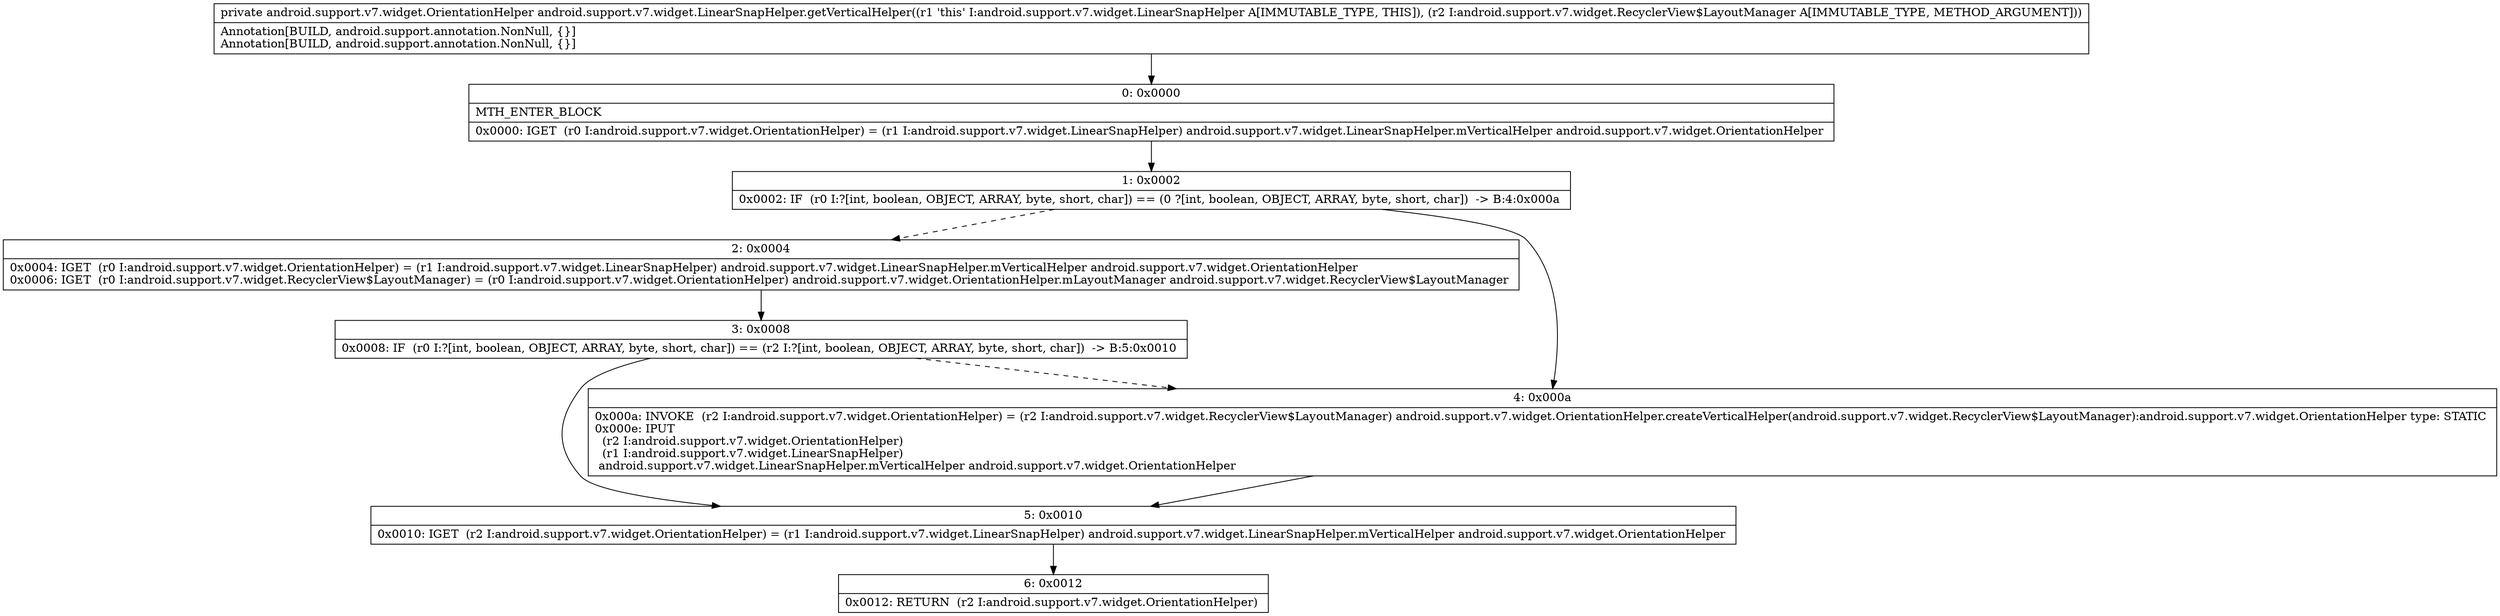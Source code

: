 digraph "CFG forandroid.support.v7.widget.LinearSnapHelper.getVerticalHelper(Landroid\/support\/v7\/widget\/RecyclerView$LayoutManager;)Landroid\/support\/v7\/widget\/OrientationHelper;" {
Node_0 [shape=record,label="{0\:\ 0x0000|MTH_ENTER_BLOCK\l|0x0000: IGET  (r0 I:android.support.v7.widget.OrientationHelper) = (r1 I:android.support.v7.widget.LinearSnapHelper) android.support.v7.widget.LinearSnapHelper.mVerticalHelper android.support.v7.widget.OrientationHelper \l}"];
Node_1 [shape=record,label="{1\:\ 0x0002|0x0002: IF  (r0 I:?[int, boolean, OBJECT, ARRAY, byte, short, char]) == (0 ?[int, boolean, OBJECT, ARRAY, byte, short, char])  \-\> B:4:0x000a \l}"];
Node_2 [shape=record,label="{2\:\ 0x0004|0x0004: IGET  (r0 I:android.support.v7.widget.OrientationHelper) = (r1 I:android.support.v7.widget.LinearSnapHelper) android.support.v7.widget.LinearSnapHelper.mVerticalHelper android.support.v7.widget.OrientationHelper \l0x0006: IGET  (r0 I:android.support.v7.widget.RecyclerView$LayoutManager) = (r0 I:android.support.v7.widget.OrientationHelper) android.support.v7.widget.OrientationHelper.mLayoutManager android.support.v7.widget.RecyclerView$LayoutManager \l}"];
Node_3 [shape=record,label="{3\:\ 0x0008|0x0008: IF  (r0 I:?[int, boolean, OBJECT, ARRAY, byte, short, char]) == (r2 I:?[int, boolean, OBJECT, ARRAY, byte, short, char])  \-\> B:5:0x0010 \l}"];
Node_4 [shape=record,label="{4\:\ 0x000a|0x000a: INVOKE  (r2 I:android.support.v7.widget.OrientationHelper) = (r2 I:android.support.v7.widget.RecyclerView$LayoutManager) android.support.v7.widget.OrientationHelper.createVerticalHelper(android.support.v7.widget.RecyclerView$LayoutManager):android.support.v7.widget.OrientationHelper type: STATIC \l0x000e: IPUT  \l  (r2 I:android.support.v7.widget.OrientationHelper)\l  (r1 I:android.support.v7.widget.LinearSnapHelper)\l android.support.v7.widget.LinearSnapHelper.mVerticalHelper android.support.v7.widget.OrientationHelper \l}"];
Node_5 [shape=record,label="{5\:\ 0x0010|0x0010: IGET  (r2 I:android.support.v7.widget.OrientationHelper) = (r1 I:android.support.v7.widget.LinearSnapHelper) android.support.v7.widget.LinearSnapHelper.mVerticalHelper android.support.v7.widget.OrientationHelper \l}"];
Node_6 [shape=record,label="{6\:\ 0x0012|0x0012: RETURN  (r2 I:android.support.v7.widget.OrientationHelper) \l}"];
MethodNode[shape=record,label="{private android.support.v7.widget.OrientationHelper android.support.v7.widget.LinearSnapHelper.getVerticalHelper((r1 'this' I:android.support.v7.widget.LinearSnapHelper A[IMMUTABLE_TYPE, THIS]), (r2 I:android.support.v7.widget.RecyclerView$LayoutManager A[IMMUTABLE_TYPE, METHOD_ARGUMENT]))  | Annotation[BUILD, android.support.annotation.NonNull, \{\}]\lAnnotation[BUILD, android.support.annotation.NonNull, \{\}]\l}"];
MethodNode -> Node_0;
Node_0 -> Node_1;
Node_1 -> Node_2[style=dashed];
Node_1 -> Node_4;
Node_2 -> Node_3;
Node_3 -> Node_4[style=dashed];
Node_3 -> Node_5;
Node_4 -> Node_5;
Node_5 -> Node_6;
}

